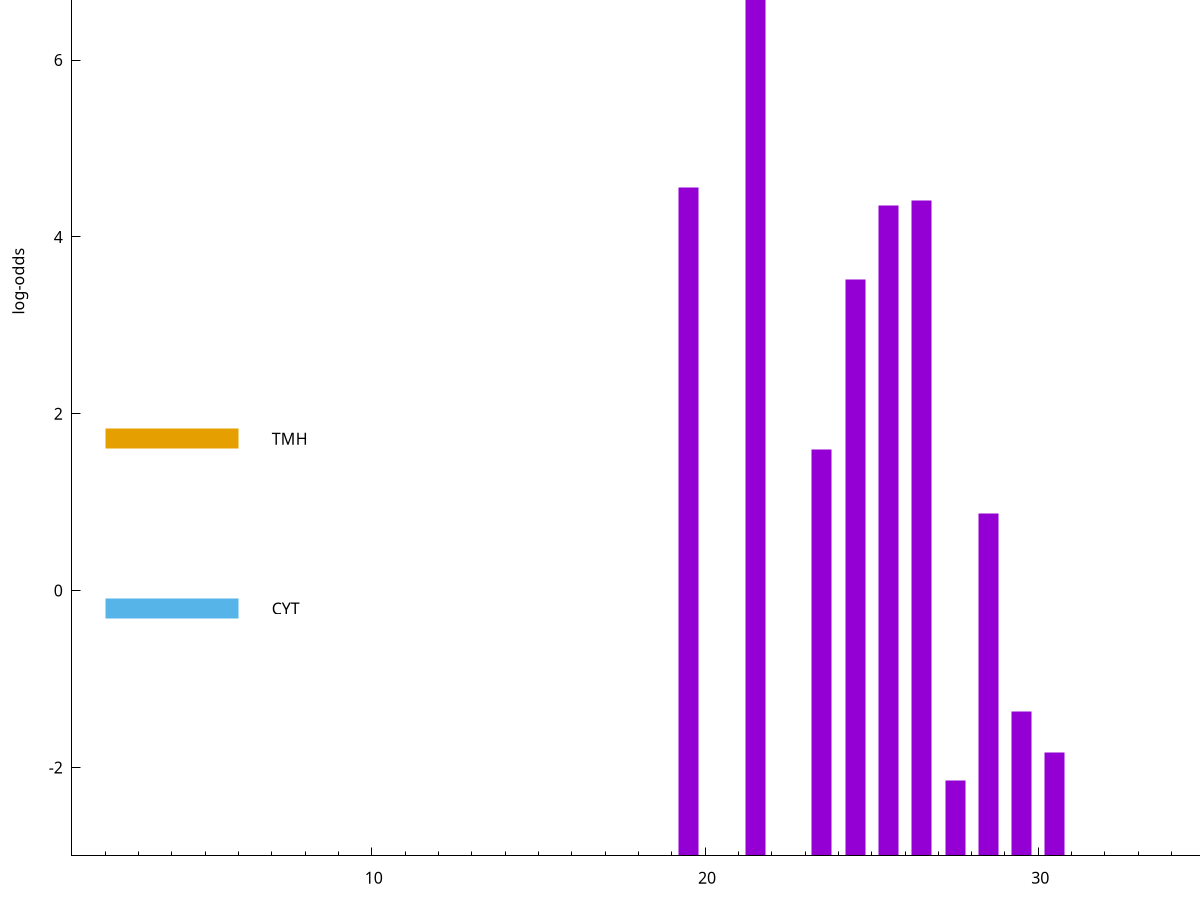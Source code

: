 set title "LipoP predictions for SRR5666505.gff"
set size 2., 1.4
set xrange [1:70] 
set mxtics 10
set yrange [-3:10]
set y2range [0:13]
set ylabel "log-odds"
set term postscript eps color solid "Helvetica" 30
set output "SRR5666505.gff1.eps"
set arrow from 2,8.09452 to 6,8.09452 nohead lt 1 lw 20
set label "SpI" at 7,8.09452
set arrow from 2,1.71773 to 6,1.71773 nohead lt 4 lw 20
set label "TMH" at 7,1.71773
set arrow from 2,-0.200913 to 6,-0.200913 nohead lt 3 lw 20
set label "CYT" at 7,-0.200913
set arrow from 2,8.09452 to 6,8.09452 nohead lt 1 lw 20
set label "SpI" at 7,8.09452
# NOTE: The scores below are the log-odds scores with the threshold
# NOTE: subtracted (a hack to make gnuplot make the histogram all
# NOTE: look nice).
plot "-" axes x1y2 title "" with impulses lt 1 lw 20
21.500000 10.574740
19.500000 7.559890
26.500000 7.413350
25.500000 7.352130
24.500000 6.518690
23.500000 4.596670
28.500000 3.869097
29.500000 1.629630
30.500000 1.175020
27.500000 0.856980
e
exit
